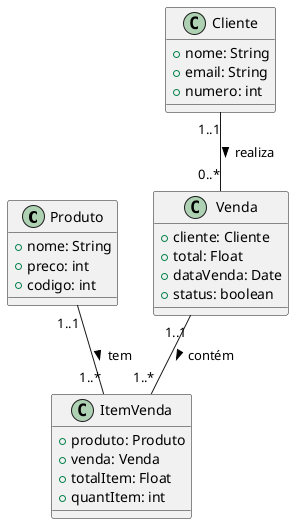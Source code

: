 @startuml DC - Vendas de Produtos

class Produto {
    +nome: String 
    +preco: int 
    +codigo: int
}

class Cliente {
    +nome: String
    +email: String
    +numero: int
}

class Venda {
    +cliente: Cliente 
    +total: Float 
    +dataVenda: Date
    +status: boolean
}

class ItemVenda {
    +produto: Produto
    +venda: Venda
    +totalItem: Float
    +quantItem: int
}

Cliente "1..1" -- "0..*" Venda: realiza >
Venda "1..1" -- "1..*" ItemVenda: contém >
Produto "1..1" -- "1..*" ItemVenda: tem >

@enduml
